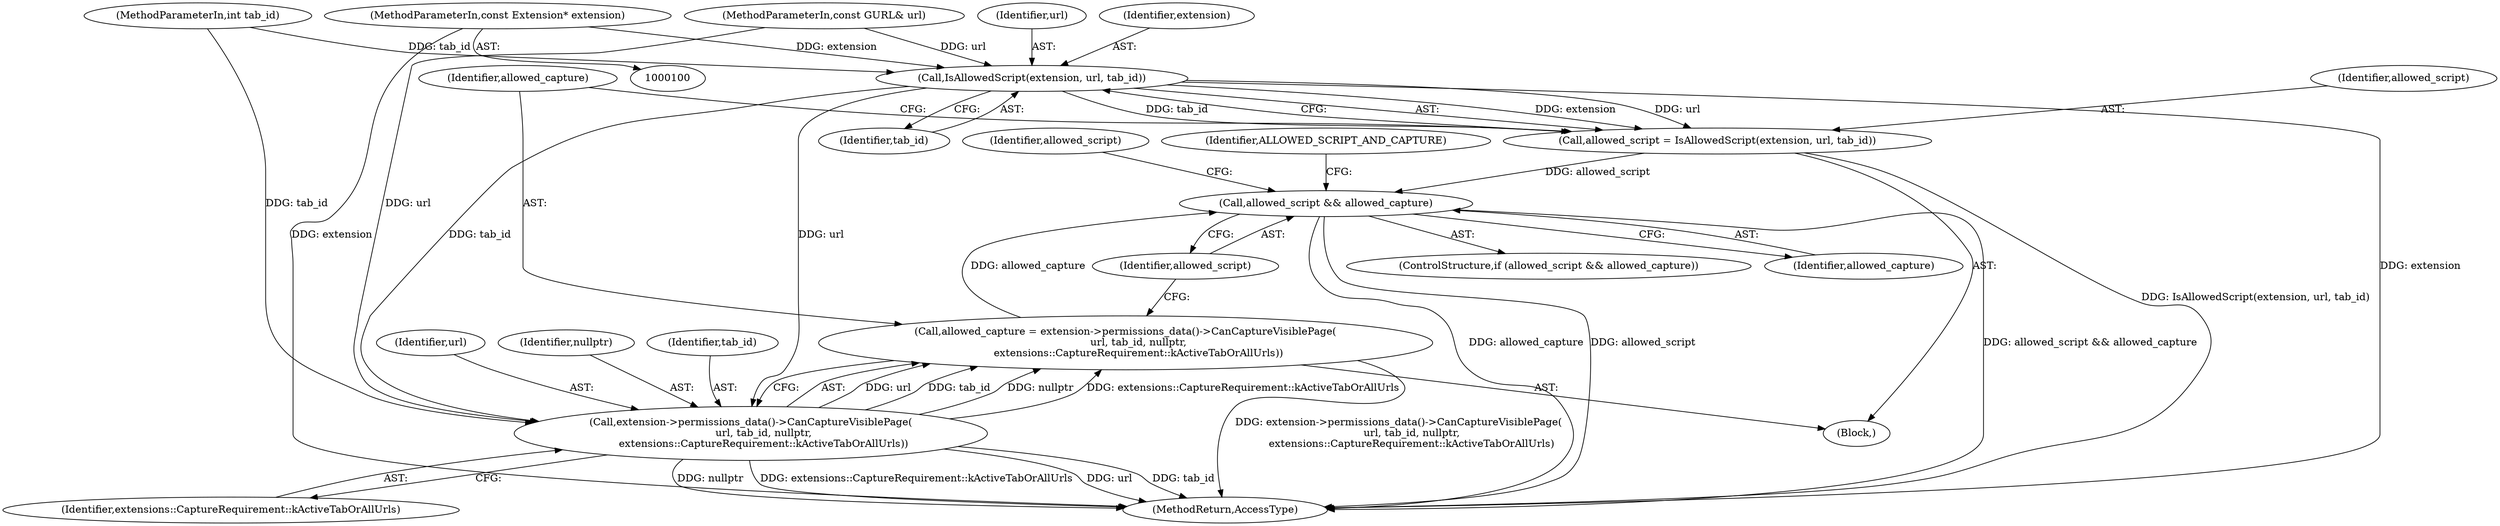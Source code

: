 digraph "0_Chrome_0660e08731fd42076d7242068e9eaed1482b14d5_4@pointer" {
"1000101" [label="(MethodParameterIn,const Extension* extension)"];
"1000108" [label="(Call,IsAllowedScript(extension, url, tab_id))"];
"1000106" [label="(Call,allowed_script = IsAllowedScript(extension, url, tab_id))"];
"1000121" [label="(Call,allowed_script && allowed_capture)"];
"1000115" [label="(Call,extension->permissions_data()->CanCaptureVisiblePage(\n        url, tab_id, nullptr,\n        extensions::CaptureRequirement::kActiveTabOrAllUrls))"];
"1000113" [label="(Call,allowed_capture = extension->permissions_data()->CanCaptureVisiblePage(\n        url, tab_id, nullptr,\n        extensions::CaptureRequirement::kActiveTabOrAllUrls))"];
"1000121" [label="(Call,allowed_script && allowed_capture)"];
"1000104" [label="(Block,)"];
"1000110" [label="(Identifier,url)"];
"1000107" [label="(Identifier,allowed_script)"];
"1000114" [label="(Identifier,allowed_capture)"];
"1000113" [label="(Call,allowed_capture = extension->permissions_data()->CanCaptureVisiblePage(\n        url, tab_id, nullptr,\n        extensions::CaptureRequirement::kActiveTabOrAllUrls))"];
"1000106" [label="(Call,allowed_script = IsAllowedScript(extension, url, tab_id))"];
"1000103" [label="(MethodParameterIn,int tab_id)"];
"1000115" [label="(Call,extension->permissions_data()->CanCaptureVisiblePage(\n        url, tab_id, nullptr,\n        extensions::CaptureRequirement::kActiveTabOrAllUrls))"];
"1000122" [label="(Identifier,allowed_script)"];
"1000116" [label="(Identifier,url)"];
"1000101" [label="(MethodParameterIn,const Extension* extension)"];
"1000118" [label="(Identifier,nullptr)"];
"1000111" [label="(Identifier,tab_id)"];
"1000102" [label="(MethodParameterIn,const GURL& url)"];
"1000136" [label="(MethodReturn,AccessType)"];
"1000119" [label="(Identifier,extensions::CaptureRequirement::kActiveTabOrAllUrls)"];
"1000120" [label="(ControlStructure,if (allowed_script && allowed_capture))"];
"1000117" [label="(Identifier,tab_id)"];
"1000127" [label="(Identifier,allowed_script)"];
"1000109" [label="(Identifier,extension)"];
"1000108" [label="(Call,IsAllowedScript(extension, url, tab_id))"];
"1000123" [label="(Identifier,allowed_capture)"];
"1000125" [label="(Identifier,ALLOWED_SCRIPT_AND_CAPTURE)"];
"1000101" -> "1000100"  [label="AST: "];
"1000101" -> "1000136"  [label="DDG: extension"];
"1000101" -> "1000108"  [label="DDG: extension"];
"1000108" -> "1000106"  [label="AST: "];
"1000108" -> "1000111"  [label="CFG: "];
"1000109" -> "1000108"  [label="AST: "];
"1000110" -> "1000108"  [label="AST: "];
"1000111" -> "1000108"  [label="AST: "];
"1000106" -> "1000108"  [label="CFG: "];
"1000108" -> "1000136"  [label="DDG: extension"];
"1000108" -> "1000106"  [label="DDG: extension"];
"1000108" -> "1000106"  [label="DDG: url"];
"1000108" -> "1000106"  [label="DDG: tab_id"];
"1000102" -> "1000108"  [label="DDG: url"];
"1000103" -> "1000108"  [label="DDG: tab_id"];
"1000108" -> "1000115"  [label="DDG: url"];
"1000108" -> "1000115"  [label="DDG: tab_id"];
"1000106" -> "1000104"  [label="AST: "];
"1000107" -> "1000106"  [label="AST: "];
"1000114" -> "1000106"  [label="CFG: "];
"1000106" -> "1000136"  [label="DDG: IsAllowedScript(extension, url, tab_id)"];
"1000106" -> "1000121"  [label="DDG: allowed_script"];
"1000121" -> "1000120"  [label="AST: "];
"1000121" -> "1000122"  [label="CFG: "];
"1000121" -> "1000123"  [label="CFG: "];
"1000122" -> "1000121"  [label="AST: "];
"1000123" -> "1000121"  [label="AST: "];
"1000125" -> "1000121"  [label="CFG: "];
"1000127" -> "1000121"  [label="CFG: "];
"1000121" -> "1000136"  [label="DDG: allowed_capture"];
"1000121" -> "1000136"  [label="DDG: allowed_script"];
"1000121" -> "1000136"  [label="DDG: allowed_script && allowed_capture"];
"1000113" -> "1000121"  [label="DDG: allowed_capture"];
"1000115" -> "1000113"  [label="AST: "];
"1000115" -> "1000119"  [label="CFG: "];
"1000116" -> "1000115"  [label="AST: "];
"1000117" -> "1000115"  [label="AST: "];
"1000118" -> "1000115"  [label="AST: "];
"1000119" -> "1000115"  [label="AST: "];
"1000113" -> "1000115"  [label="CFG: "];
"1000115" -> "1000136"  [label="DDG: tab_id"];
"1000115" -> "1000136"  [label="DDG: nullptr"];
"1000115" -> "1000136"  [label="DDG: extensions::CaptureRequirement::kActiveTabOrAllUrls"];
"1000115" -> "1000136"  [label="DDG: url"];
"1000115" -> "1000113"  [label="DDG: url"];
"1000115" -> "1000113"  [label="DDG: tab_id"];
"1000115" -> "1000113"  [label="DDG: nullptr"];
"1000115" -> "1000113"  [label="DDG: extensions::CaptureRequirement::kActiveTabOrAllUrls"];
"1000102" -> "1000115"  [label="DDG: url"];
"1000103" -> "1000115"  [label="DDG: tab_id"];
"1000113" -> "1000104"  [label="AST: "];
"1000114" -> "1000113"  [label="AST: "];
"1000122" -> "1000113"  [label="CFG: "];
"1000113" -> "1000136"  [label="DDG: extension->permissions_data()->CanCaptureVisiblePage(\n        url, tab_id, nullptr,\n        extensions::CaptureRequirement::kActiveTabOrAllUrls)"];
}
